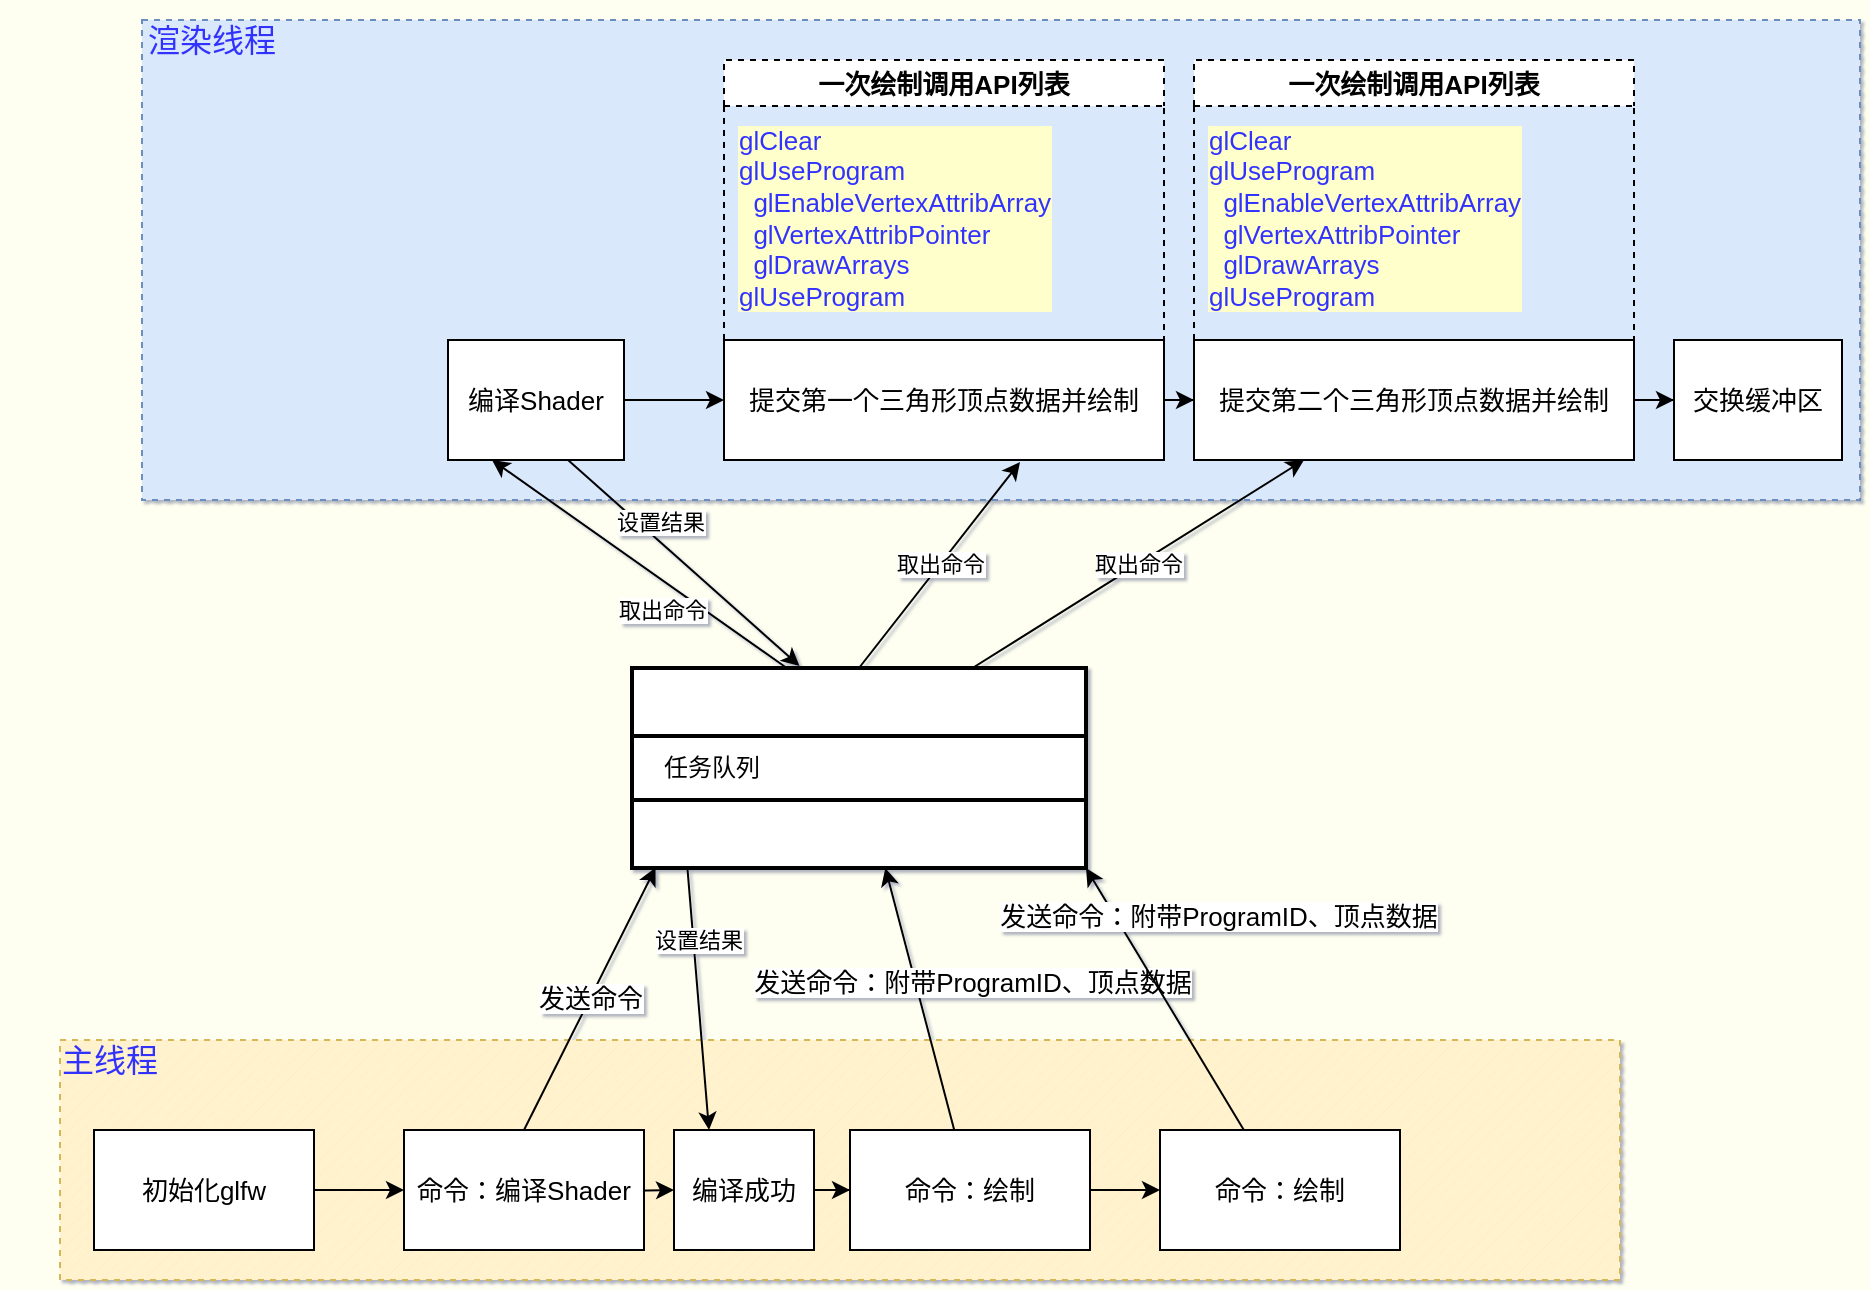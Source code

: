 <mxfile version="14.6.13" type="device"><diagram id="lV5m8PUc5yzgpcXxeLi_" name="第 1 页"><mxGraphModel dx="1915" dy="880" grid="0" gridSize="10" guides="1" tooltips="1" connect="1" arrows="1" fold="1" page="1" pageScale="1" pageWidth="827" pageHeight="1169" background="#FEFFF0" math="0" shadow="1"><root><mxCell id="0"/><mxCell id="1" parent="0"/><mxCell id="Cj58Tr98fuyUeKCjpIOO-23" value="" style="verticalLabelPosition=bottom;verticalAlign=top;html=1;shape=mxgraph.basic.patternFillRect;fillStyle=diag;step=5;fillStrokeWidth=0.2;fillStrokeColor=#dddddd;dashed=1;fillColor=#fff2cc;strokeColor=#d6b656;fontSize=13;" parent="1" vertex="1"><mxGeometry x="-540" y="620" width="780" height="120" as="geometry"/></mxCell><mxCell id="Cj58Tr98fuyUeKCjpIOO-26" value="" style="rounded=0;whiteSpace=wrap;html=1;dashed=1;fillColor=#dae8fc;strokeColor=#6c8ebf;fontSize=13;" parent="1" vertex="1"><mxGeometry x="-499" y="110" width="859" height="240" as="geometry"/></mxCell><mxCell id="tGqYnaIf9kwGfELsyMqm-3" value="" style="edgeStyle=orthogonalEdgeStyle;rounded=0;orthogonalLoop=1;jettySize=auto;html=1;fontSize=13;" parent="1" source="tGqYnaIf9kwGfELsyMqm-1" target="tGqYnaIf9kwGfELsyMqm-2" edge="1"><mxGeometry relative="1" as="geometry"/></mxCell><mxCell id="tGqYnaIf9kwGfELsyMqm-1" value="提交第一个三角形顶点数据并绘制" style="rounded=0;whiteSpace=wrap;html=1;fontSize=13;" parent="1" vertex="1"><mxGeometry x="-208" y="270" width="220" height="60" as="geometry"/></mxCell><mxCell id="tGqYnaIf9kwGfELsyMqm-13" value="" style="edgeStyle=orthogonalEdgeStyle;rounded=0;orthogonalLoop=1;jettySize=auto;html=1;fontSize=13;" parent="1" source="tGqYnaIf9kwGfELsyMqm-2" target="tGqYnaIf9kwGfELsyMqm-12" edge="1"><mxGeometry relative="1" as="geometry"/></mxCell><mxCell id="tGqYnaIf9kwGfELsyMqm-2" value="提交第二个三角形顶点数据并绘制" style="rounded=0;whiteSpace=wrap;html=1;fontSize=13;" parent="1" vertex="1"><mxGeometry x="27" y="270" width="220" height="60" as="geometry"/></mxCell><mxCell id="tGqYnaIf9kwGfELsyMqm-10" style="edgeStyle=orthogonalEdgeStyle;rounded=0;orthogonalLoop=1;jettySize=auto;html=1;entryX=0;entryY=0.5;entryDx=0;entryDy=0;fontSize=13;" parent="1" source="tGqYnaIf9kwGfELsyMqm-8" target="tGqYnaIf9kwGfELsyMqm-1" edge="1"><mxGeometry relative="1" as="geometry"/></mxCell><mxCell id="tGqYnaIf9kwGfELsyMqm-8" value="编译Shader" style="rounded=0;whiteSpace=wrap;html=1;fontSize=13;" parent="1" vertex="1"><mxGeometry x="-346" y="270" width="88" height="60" as="geometry"/></mxCell><mxCell id="tGqYnaIf9kwGfELsyMqm-12" value="交换缓冲区" style="rounded=0;whiteSpace=wrap;html=1;fontSize=13;" parent="1" vertex="1"><mxGeometry x="267" y="270" width="84" height="60" as="geometry"/></mxCell><mxCell id="mXV0j1zpt_AYESZVXyoE-1" value="" style="edgeStyle=orthogonalEdgeStyle;rounded=0;orthogonalLoop=1;jettySize=auto;html=1;" edge="1" parent="1" source="Cj58Tr98fuyUeKCjpIOO-1" target="Cj58Tr98fuyUeKCjpIOO-6"><mxGeometry relative="1" as="geometry"/></mxCell><mxCell id="Cj58Tr98fuyUeKCjpIOO-1" value="初始化glfw" style="rounded=0;whiteSpace=wrap;html=1;fontSize=13;" parent="1" vertex="1"><mxGeometry x="-523" y="665" width="110" height="60" as="geometry"/></mxCell><mxCell id="Cj58Tr98fuyUeKCjpIOO-20" value="" style="edgeStyle=orthogonalEdgeStyle;rounded=0;orthogonalLoop=1;jettySize=auto;html=1;fontSize=13;" parent="1" target="Cj58Tr98fuyUeKCjpIOO-7" edge="1"><mxGeometry relative="1" as="geometry"><mxPoint x="-288" y="695" as="sourcePoint"/></mxGeometry></mxCell><mxCell id="Cj58Tr98fuyUeKCjpIOO-6" value="命令：编译Shader" style="rounded=0;whiteSpace=wrap;html=1;fontSize=13;" parent="1" vertex="1"><mxGeometry x="-368" y="665" width="120" height="60" as="geometry"/></mxCell><mxCell id="qRk72EDJkiuLo25QGKCO-1" value="" style="edgeStyle=orthogonalEdgeStyle;rounded=0;orthogonalLoop=1;jettySize=auto;html=1;" parent="1" source="Cj58Tr98fuyUeKCjpIOO-7" target="Cj58Tr98fuyUeKCjpIOO-12" edge="1"><mxGeometry relative="1" as="geometry"/></mxCell><mxCell id="Cj58Tr98fuyUeKCjpIOO-7" value="编译成功" style="rounded=0;whiteSpace=wrap;html=1;fontSize=13;" parent="1" vertex="1"><mxGeometry x="-233" y="665" width="70" height="60" as="geometry"/></mxCell><mxCell id="Cj58Tr98fuyUeKCjpIOO-10" value="发送命令" style="endArrow=classic;html=1;rounded=0;entryX=0.948;entryY=0.002;entryDx=0;entryDy=0;exitX=0.5;exitY=0;exitDx=0;exitDy=0;fontSize=13;entryPerimeter=0;" parent="1" source="Cj58Tr98fuyUeKCjpIOO-6" target="9GJlc0Ti3ol0K5cRB8v2-1" edge="1"><mxGeometry width="50" height="50" relative="1" as="geometry"><mxPoint x="-176" y="495" as="sourcePoint"/><mxPoint x="-126" y="445" as="targetPoint"/></mxGeometry></mxCell><mxCell id="Cj58Tr98fuyUeKCjpIOO-22" style="edgeStyle=orthogonalEdgeStyle;rounded=0;orthogonalLoop=1;jettySize=auto;html=1;entryX=0;entryY=0.5;entryDx=0;entryDy=0;fontSize=13;" parent="1" source="Cj58Tr98fuyUeKCjpIOO-12" target="Cj58Tr98fuyUeKCjpIOO-14" edge="1"><mxGeometry relative="1" as="geometry"/></mxCell><mxCell id="Cj58Tr98fuyUeKCjpIOO-12" value="命令：绘制" style="rounded=0;whiteSpace=wrap;html=1;fontSize=13;" parent="1" vertex="1"><mxGeometry x="-145" y="665" width="120" height="60" as="geometry"/></mxCell><mxCell id="Cj58Tr98fuyUeKCjpIOO-13" value="发送命令：附带ProgramID、顶点数据" style="endArrow=classic;html=1;rounded=0;fontSize=13;" parent="1" source="Cj58Tr98fuyUeKCjpIOO-12" target="9GJlc0Ti3ol0K5cRB8v2-1" edge="1"><mxGeometry x="0.027" y="-26" width="50" height="50" relative="1" as="geometry"><mxPoint x="159" y="410" as="sourcePoint"/><mxPoint x="209" y="360" as="targetPoint"/><mxPoint x="1" as="offset"/></mxGeometry></mxCell><mxCell id="Cj58Tr98fuyUeKCjpIOO-14" value="命令：绘制" style="rounded=0;whiteSpace=wrap;html=1;fontSize=13;" parent="1" vertex="1"><mxGeometry x="10" y="665" width="120" height="60" as="geometry"/></mxCell><mxCell id="Cj58Tr98fuyUeKCjpIOO-15" value="发送命令：附带ProgramID、顶点数据" style="endArrow=classic;html=1;rounded=0;fontSize=13;entryX=0;entryY=0;entryDx=0;entryDy=0;" parent="1" source="Cj58Tr98fuyUeKCjpIOO-14" target="9GJlc0Ti3ol0K5cRB8v2-1" edge="1"><mxGeometry x="0.286" y="-44" width="50" height="50" relative="1" as="geometry"><mxPoint x="409" y="410" as="sourcePoint"/><mxPoint x="483.737" y="270" as="targetPoint"/><mxPoint as="offset"/></mxGeometry></mxCell><mxCell id="Cj58Tr98fuyUeKCjpIOO-31" value="" style="group;labelBackgroundColor=none;" parent="1" vertex="1" connectable="0"><mxGeometry x="27" y="130" width="220" height="140" as="geometry"/></mxCell><mxCell id="Cj58Tr98fuyUeKCjpIOO-32" value="一次绘制调用API列表" style="swimlane;dashed=1;fontSize=13;" parent="Cj58Tr98fuyUeKCjpIOO-31" vertex="1"><mxGeometry width="220.0" height="140" as="geometry"/></mxCell><mxCell id="Cj58Tr98fuyUeKCjpIOO-33" value="&lt;div style=&quot;text-align: left;&quot;&gt;glClear&lt;/div&gt;&lt;div style=&quot;text-align: left;&quot;&gt;glUseProgram&lt;/div&gt;&lt;div style=&quot;text-align: left;&quot;&gt;&amp;nbsp; glEnableVertexAttribArray&lt;/div&gt;&lt;div style=&quot;text-align: left;&quot;&gt;&amp;nbsp; glVertexAttribPointer&lt;/div&gt;&lt;div style=&quot;text-align: left;&quot;&gt;&amp;nbsp; glDrawArrays&lt;/div&gt;&lt;div style=&quot;text-align: left;&quot;&gt;glUseProgram&lt;/div&gt;" style="text;html=1;align=center;verticalAlign=middle;resizable=0;points=[];autosize=1;strokeColor=none;fillColor=none;fontSize=13;labelBackgroundColor=#FFFFCC;fontColor=#3333FF;" parent="Cj58Tr98fuyUeKCjpIOO-31" vertex="1"><mxGeometry y="29" width="170" height="100" as="geometry"/></mxCell><mxCell id="Cj58Tr98fuyUeKCjpIOO-34" value="" style="group;labelBackgroundColor=none;" parent="1" vertex="1" connectable="0"><mxGeometry x="-208" y="130" width="220" height="140" as="geometry"/></mxCell><mxCell id="Cj58Tr98fuyUeKCjpIOO-35" value="一次绘制调用API列表" style="swimlane;dashed=1;fontSize=13;" parent="Cj58Tr98fuyUeKCjpIOO-34" vertex="1"><mxGeometry width="220.0" height="140" as="geometry"/></mxCell><mxCell id="Cj58Tr98fuyUeKCjpIOO-36" value="&lt;div style=&quot;text-align: left;&quot;&gt;glClear&lt;/div&gt;&lt;div style=&quot;text-align: left;&quot;&gt;glUseProgram&lt;/div&gt;&lt;div style=&quot;text-align: left;&quot;&gt;&amp;nbsp; glEnableVertexAttribArray&lt;/div&gt;&lt;div style=&quot;text-align: left;&quot;&gt;&amp;nbsp; glVertexAttribPointer&lt;/div&gt;&lt;div style=&quot;text-align: left;&quot;&gt;&amp;nbsp; glDrawArrays&lt;/div&gt;&lt;div style=&quot;text-align: left;&quot;&gt;glUseProgram&lt;/div&gt;" style="text;html=1;align=center;verticalAlign=middle;resizable=0;points=[];autosize=1;strokeColor=none;fillColor=none;fontSize=13;labelBackgroundColor=#FFFFCC;fontColor=#3333FF;" parent="Cj58Tr98fuyUeKCjpIOO-34" vertex="1"><mxGeometry y="29" width="170" height="100" as="geometry"/></mxCell><mxCell id="Cj58Tr98fuyUeKCjpIOO-37" value="渲染线程" style="text;html=1;strokeColor=none;fillColor=none;align=center;verticalAlign=middle;whiteSpace=wrap;rounded=0;dashed=1;labelBackgroundColor=none;fontSize=16;fontColor=#3333FF;" parent="1" vertex="1"><mxGeometry x="-519" y="100" width="110" height="40" as="geometry"/></mxCell><mxCell id="Cj58Tr98fuyUeKCjpIOO-38" value="主线程" style="text;html=1;strokeColor=none;fillColor=none;align=center;verticalAlign=middle;whiteSpace=wrap;rounded=0;dashed=1;labelBackgroundColor=none;fontSize=16;fontColor=#3333FF;" parent="1" vertex="1"><mxGeometry x="-570" y="610" width="110" height="40" as="geometry"/></mxCell><mxCell id="9GJlc0Ti3ol0K5cRB8v2-1" value="" style="strokeWidth=2;html=1;shape=mxgraph.lean_mapping.buffer_or_safety_stock;direction=west;" parent="1" vertex="1"><mxGeometry x="-254" y="434" width="227" height="100" as="geometry"/></mxCell><mxCell id="9GJlc0Ti3ol0K5cRB8v2-3" value="取出命令" style="endArrow=classic;html=1;entryX=0.25;entryY=1;entryDx=0;entryDy=0;exitX=0.663;exitY=1.006;exitDx=0;exitDy=0;exitPerimeter=0;" parent="1" source="9GJlc0Ti3ol0K5cRB8v2-1" target="tGqYnaIf9kwGfELsyMqm-8" edge="1"><mxGeometry x="-0.257" y="12" width="50" height="50" relative="1" as="geometry"><mxPoint x="-104.25" y="530" as="sourcePoint"/><mxPoint x="-280" y="360" as="targetPoint"/><mxPoint as="offset"/></mxGeometry></mxCell><mxCell id="9GJlc0Ti3ol0K5cRB8v2-4" value="取出命令" style="endArrow=classic;html=1;exitX=0.5;exitY=1;exitDx=0;exitDy=0;" parent="1" source="9GJlc0Ti3ol0K5cRB8v2-1" edge="1"><mxGeometry width="50" height="50" relative="1" as="geometry"><mxPoint x="-271.04" y="509.4" as="sourcePoint"/><mxPoint x="-60" y="331" as="targetPoint"/></mxGeometry></mxCell><mxCell id="9GJlc0Ti3ol0K5cRB8v2-5" value="取出命令" style="endArrow=classic;html=1;exitX=0.25;exitY=1;exitDx=0;exitDy=0;entryX=0.25;entryY=1;entryDx=0;entryDy=0;" parent="1" source="9GJlc0Ti3ol0K5cRB8v2-1" target="tGqYnaIf9kwGfELsyMqm-2" edge="1"><mxGeometry width="50" height="50" relative="1" as="geometry"><mxPoint x="-258" y="510" as="sourcePoint"/><mxPoint x="-50" y="341" as="targetPoint"/></mxGeometry></mxCell><mxCell id="9GJlc0Ti3ol0K5cRB8v2-6" value="任务队列" style="text;html=1;strokeColor=none;fillColor=none;align=center;verticalAlign=middle;whiteSpace=wrap;rounded=0;" parent="1" vertex="1"><mxGeometry x="-243" y="474" width="58" height="20" as="geometry"/></mxCell><mxCell id="mXV0j1zpt_AYESZVXyoE-2" value="设置结果" style="endArrow=classic;html=1;entryX=0.25;entryY=0;entryDx=0;entryDy=0;exitX=0.878;exitY=0.002;exitDx=0;exitDy=0;exitPerimeter=0;" edge="1" parent="1" source="9GJlc0Ti3ol0K5cRB8v2-1" target="Cj58Tr98fuyUeKCjpIOO-7"><mxGeometry x="-0.43" y="2" width="50" height="50" relative="1" as="geometry"><mxPoint x="-157" y="474" as="sourcePoint"/><mxPoint x="-107" y="424" as="targetPoint"/><mxPoint y="-1" as="offset"/></mxGeometry></mxCell><mxCell id="mXV0j1zpt_AYESZVXyoE-3" value="设置结果" style="endArrow=classic;html=1;entryX=0.631;entryY=1.01;entryDx=0;entryDy=0;exitX=0.878;exitY=0.002;exitDx=0;exitDy=0;exitPerimeter=0;entryPerimeter=0;" edge="1" parent="1" target="9GJlc0Ti3ol0K5cRB8v2-1"><mxGeometry x="-0.29" y="7" width="50" height="50" relative="1" as="geometry"><mxPoint x="-285.996" y="330.0" as="sourcePoint"/><mxPoint x="-275.19" y="461.2" as="targetPoint"/><mxPoint as="offset"/></mxGeometry></mxCell></root></mxGraphModel></diagram></mxfile>